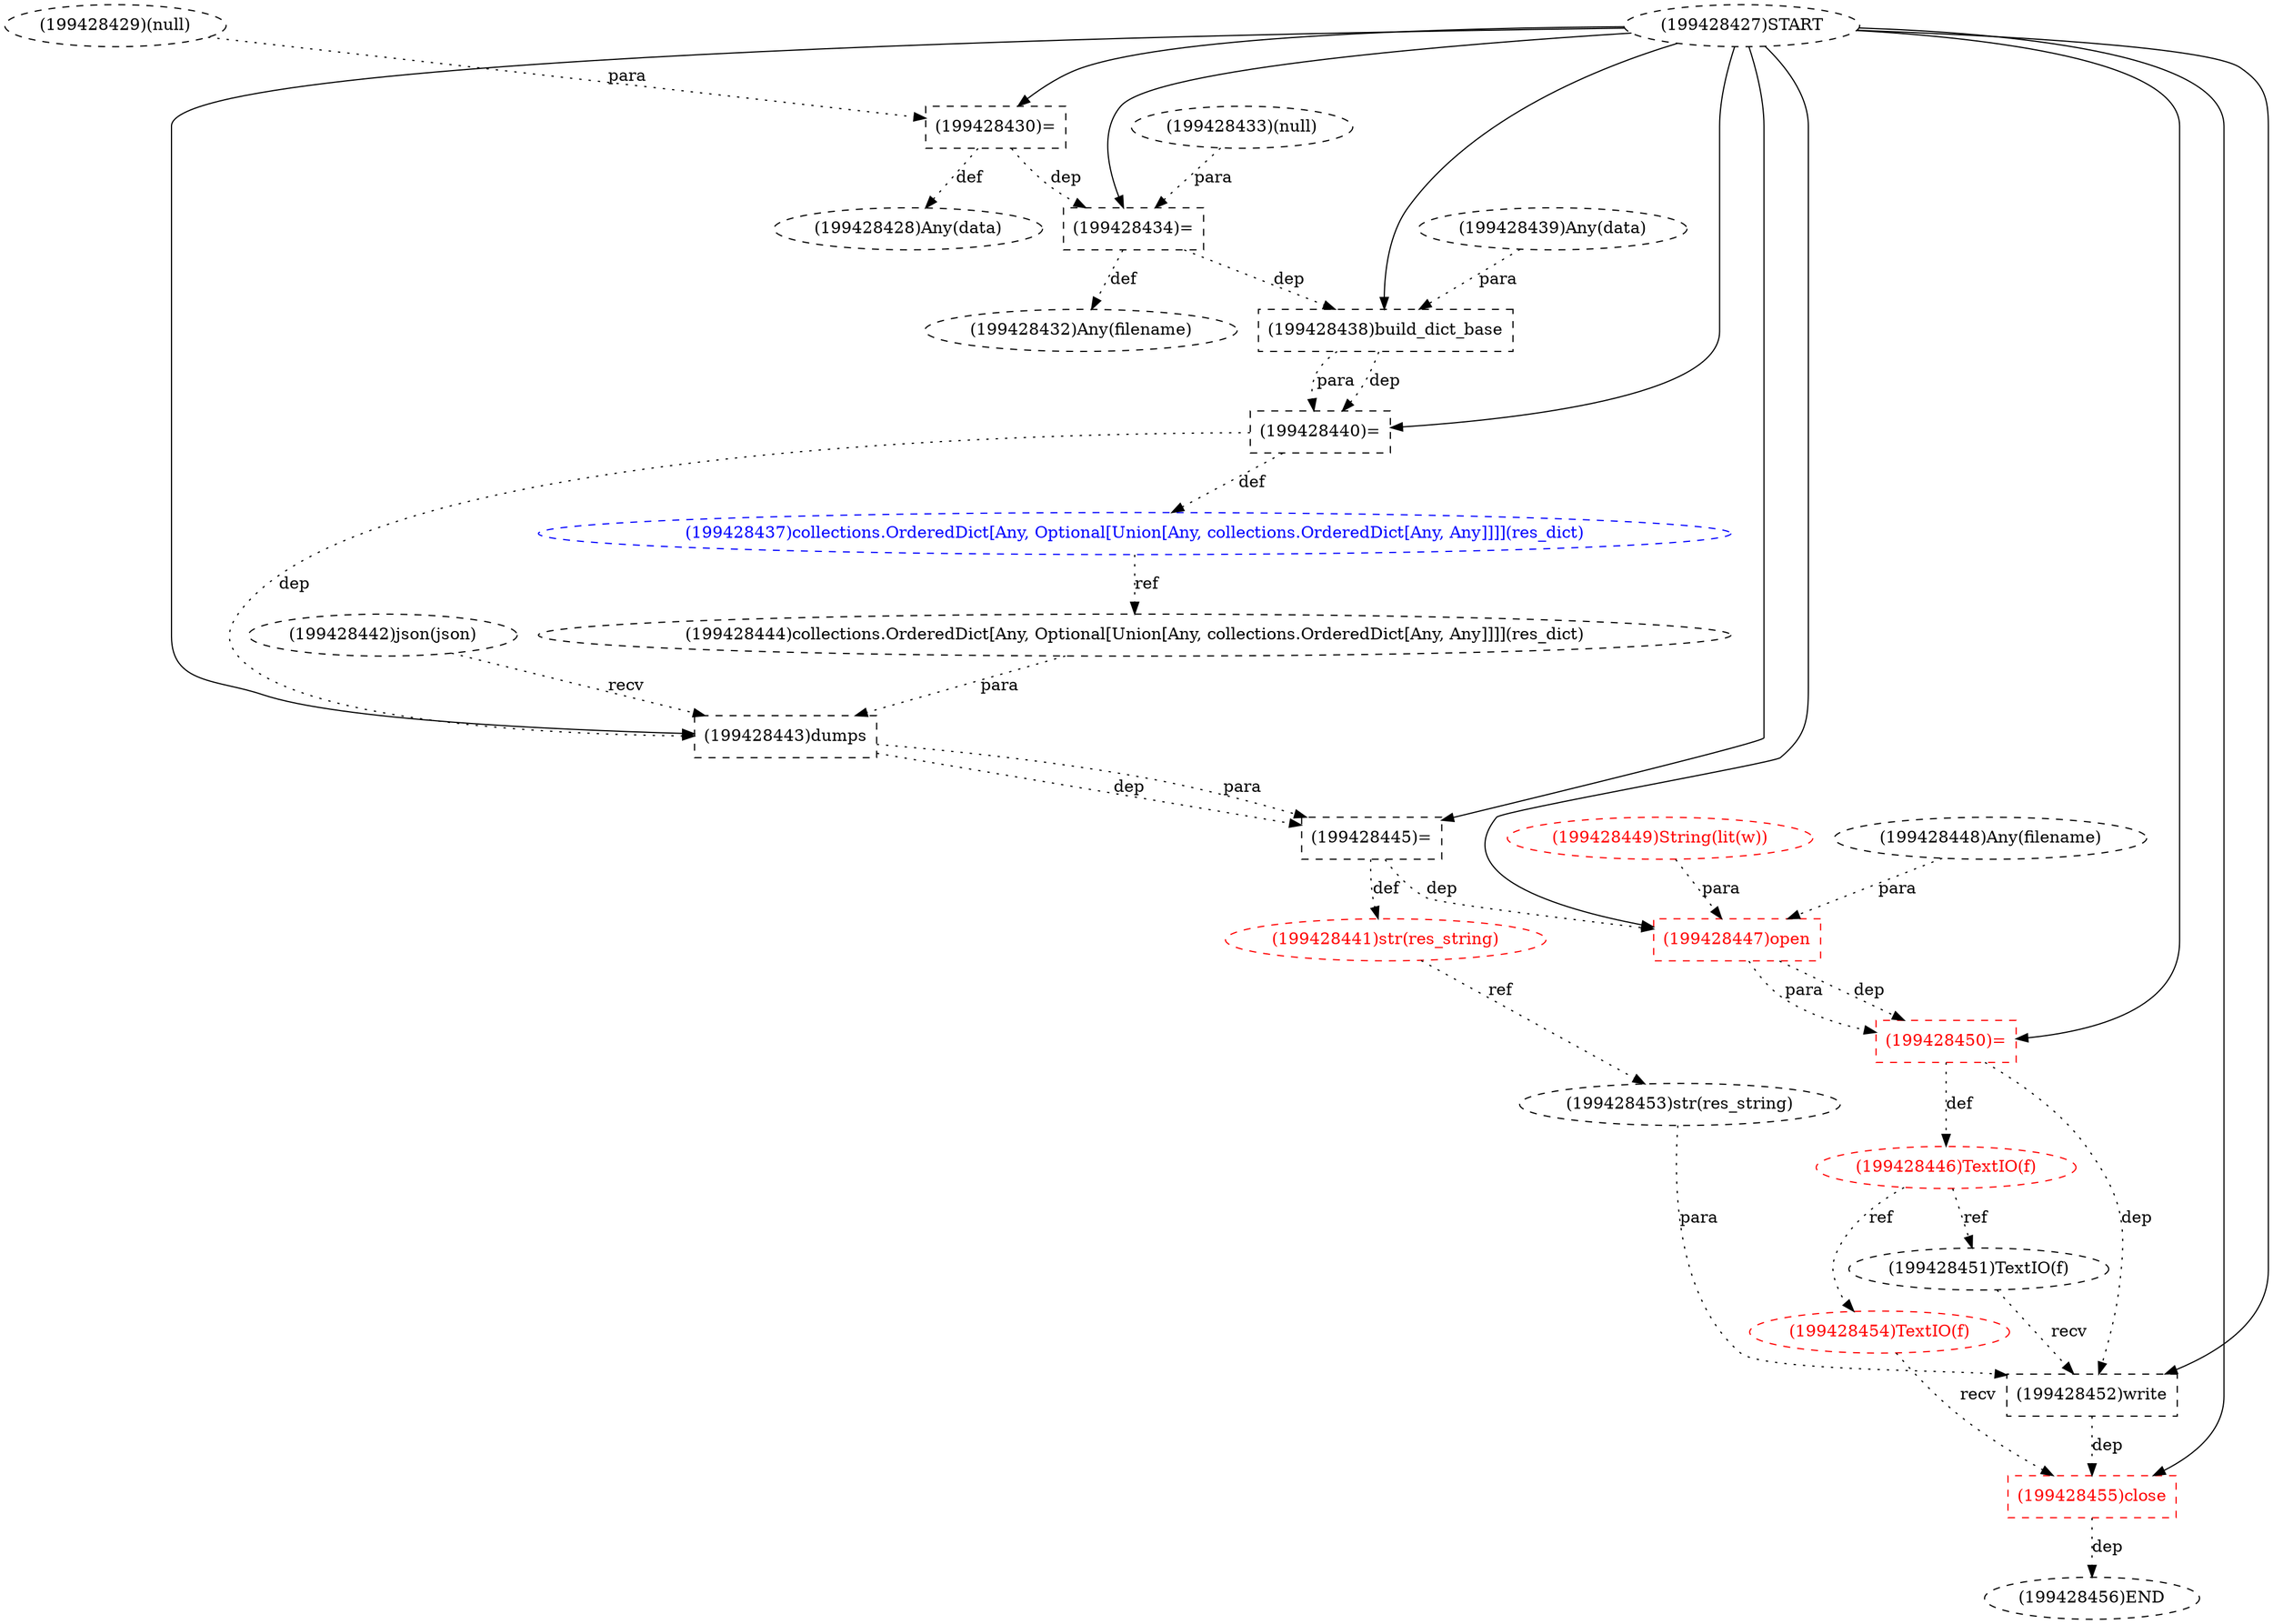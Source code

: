 digraph G {
1 [label="(199428437)collections.OrderedDict[Any, Optional[Union[Any, collections.OrderedDict[Any, Any]]]](res_dict)" shape=ellipse style=dashed color=blue fontcolor=blue]
2 [label="(199428432)Any(filename)" shape=ellipse style=dashed]
3 [label="(199428445)=" shape=box style=dashed]
4 [label="(199428454)TextIO(f)" shape=ellipse style=dashed color=red fontcolor=red]
5 [label="(199428451)TextIO(f)" shape=ellipse style=dashed]
6 [label="(199428453)str(res_string)" shape=ellipse style=dashed]
7 [label="(199428443)dumps" shape=box style=dashed]
8 [label="(199428450)=" shape=box style=dashed color=red fontcolor=red]
9 [label="(199428449)String(lit(w))" shape=ellipse style=dashed color=red fontcolor=red]
10 [label="(199428455)close" shape=box style=dashed color=red fontcolor=red]
11 [label="(199428439)Any(data)" shape=ellipse style=dashed]
12 [label="(199428440)=" shape=box style=dashed]
13 [label="(199428448)Any(filename)" shape=ellipse style=dashed]
14 [label="(199428452)write" shape=box style=dashed]
15 [label="(199428444)collections.OrderedDict[Any, Optional[Union[Any, collections.OrderedDict[Any, Any]]]](res_dict)" shape=ellipse style=dashed]
16 [label="(199428433)(null)" shape=ellipse style=dashed]
17 [label="(199428434)=" shape=box style=dashed]
18 [label="(199428441)str(res_string)" shape=ellipse style=dashed color=red fontcolor=red]
19 [label="(199428430)=" shape=box style=dashed]
20 [label="(199428456)END" style=dashed]
21 [label="(199428442)json(json)" shape=ellipse style=dashed]
22 [label="(199428429)(null)" shape=ellipse style=dashed]
23 [label="(199428438)build_dict_base" shape=box style=dashed]
24 [label="(199428447)open" shape=box style=dashed color=red fontcolor=red]
25 [label="(199428428)Any(data)" shape=ellipse style=dashed]
26 [label="(199428446)TextIO(f)" shape=ellipse style=dashed color=red fontcolor=red]
27 [label="(199428427)START" style=dashed]
12 -> 1 [label="def" style=dotted];
17 -> 2 [label="def" style=dotted];
27 -> 3 [label="" style=solid];
7 -> 3 [label="dep" style=dotted];
7 -> 3 [label="para" style=dotted];
26 -> 4 [label="ref" style=dotted];
26 -> 5 [label="ref" style=dotted];
18 -> 6 [label="ref" style=dotted];
27 -> 7 [label="" style=solid];
21 -> 7 [label="recv" style=dotted];
15 -> 7 [label="para" style=dotted];
12 -> 7 [label="dep" style=dotted];
27 -> 8 [label="" style=solid];
24 -> 8 [label="dep" style=dotted];
24 -> 8 [label="para" style=dotted];
27 -> 10 [label="" style=solid];
4 -> 10 [label="recv" style=dotted];
14 -> 10 [label="dep" style=dotted];
27 -> 12 [label="" style=solid];
23 -> 12 [label="dep" style=dotted];
23 -> 12 [label="para" style=dotted];
27 -> 14 [label="" style=solid];
5 -> 14 [label="recv" style=dotted];
6 -> 14 [label="para" style=dotted];
8 -> 14 [label="dep" style=dotted];
1 -> 15 [label="ref" style=dotted];
27 -> 17 [label="" style=solid];
16 -> 17 [label="para" style=dotted];
19 -> 17 [label="dep" style=dotted];
3 -> 18 [label="def" style=dotted];
27 -> 19 [label="" style=solid];
22 -> 19 [label="para" style=dotted];
10 -> 20 [label="dep" style=dotted];
27 -> 23 [label="" style=solid];
11 -> 23 [label="para" style=dotted];
17 -> 23 [label="dep" style=dotted];
27 -> 24 [label="" style=solid];
13 -> 24 [label="para" style=dotted];
9 -> 24 [label="para" style=dotted];
3 -> 24 [label="dep" style=dotted];
19 -> 25 [label="def" style=dotted];
8 -> 26 [label="def" style=dotted];
}
